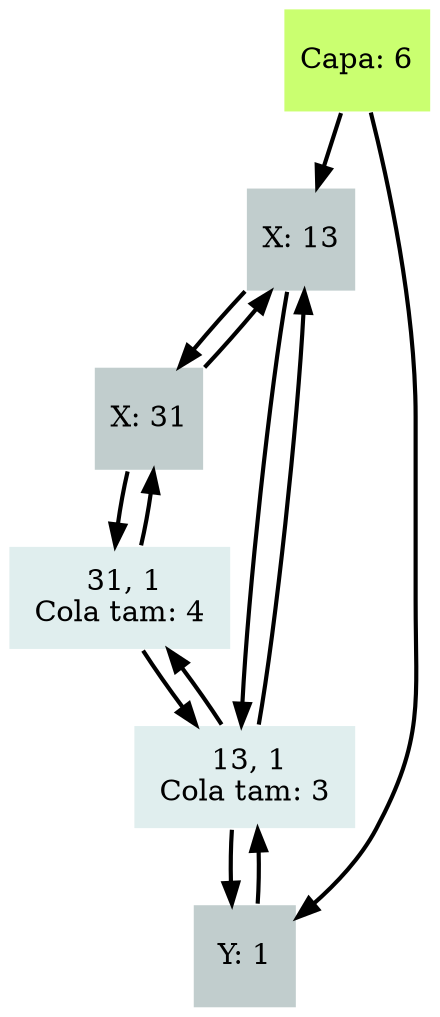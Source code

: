 digraph G {
rankdir = TB; 
node[shape = box, width=0.7, height=0.7, fillcolor="azure2" color="white" style= "filled"];
edge[style = "bold"];

	 node[label = "Capa: 6" fillcolor = "darkolivegreen1" pos= "-1,1!"]principal;

	 node[label = "X: 13" fillcolor= "azure3" pos= "0,1!" shape = box]x13;

	 node[label = "X: 31" fillcolor= "azure3" pos= "1,1!" shape = box]x31;
x13 -> x31; 
x31 -> x13; 
principal -> x13;

	 node[label = "Y: 1" fillcolor= "azure3" pos= "-1,-0!" shape = box]y1;
principal -> y1;

	 node[label = " 13, 1
 Cola tam: 3 " fillcolor= "azure2" pos = " 0, -0! " shape = box]"i13-1";
 x13 -> "i13-1";

 "i13-1" -> x13; 

	 node[label = " 31, 1
 Cola tam: 4 " fillcolor= "azure2" pos = " 1, -0! " shape = box]"i31-1";
 x31 -> "i31-1";

 "i31-1" -> x31; 

 "i13-1" -> "i31-1";

 "i31-1" -> "i13-1";

 y1 -> "i13-1"

 "i13-1" -> y1 
}
